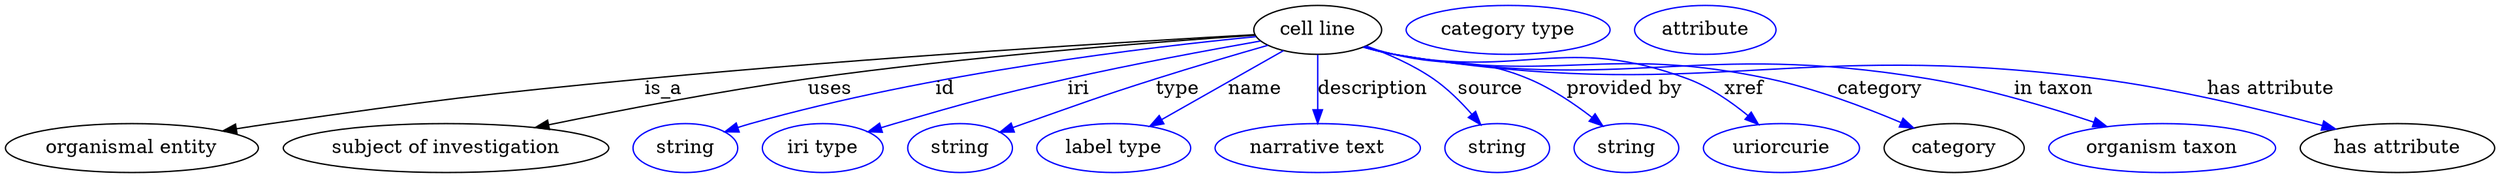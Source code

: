 digraph {
	graph [bb="0,0,1830.4,123"];
	node [label="\N"];
	"cell line"	[height=0.5,
		label="cell line",
		pos="964.94,105",
		width=1.2999];
	"organismal entity"	[height=0.5,
		pos="92.942,18",
		width=2.5817];
	"cell line" -> "organismal entity"	[label=is_a,
		lp="483.94,61.5",
		pos="e,159.81,30.594 918.82,101.49 831.22,96.564 634.82,84.712 469.94,69 347.4,57.322 316.8,53.457 194.94,36 186.77,34.829 178.24,33.53 \
169.74,32.186"];
	"subject of investigation"	[height=0.5,
		pos="323.94,18",
		width=3.3219];
	"cell line" -> "subject of investigation"	[label=uses,
		lp="606.44,61.5",
		pos="e,389.52,33.084 919.18,101.1 848.38,96.311 708.12,85.585 589.94,69 525.35,59.935 452.6,46.001 399.53,35.143"];
	id	[color=blue,
		height=0.5,
		label=string,
		pos="499.94,18",
		width=1.0652];
	"cell line" -> id	[color=blue,
		label=id,
		lp="690.94,61.5",
		pos="e,528.94,29.948 919.78,100.04 842.46,92.517 680.28,73.445 547.94,36 544.84,35.121 541.64,34.148 538.44,33.124",
		style=solid];
	iri	[color=blue,
		height=0.5,
		label="iri type",
		pos="600.94,18",
		width=1.2277];
	"cell line" -> iri	[color=blue,
		label=iri,
		lp="788.94,61.5",
		pos="e,634.57,29.865 923.12,96.883 885.72,90.319 829.47,79.957 780.94,69 724.47,56.251 710.57,52.03 654.94,36 651.43,34.988 647.8,33.911 \
644.16,32.81",
		style=solid];
	type	[color=blue,
		height=0.5,
		label=string,
		pos="701.94,18",
		width=1.0652];
	"cell line" -> type	[color=blue,
		label=type,
		lp="861.94,61.5",
		pos="e,731.24,29.697 928.36,93.671 904.76,86.901 873.45,77.72 845.94,69 802.53,55.239 791.91,51.079 748.94,36 746.26,35.057 743.49,34.077 \
740.7,33.084",
		style=solid];
	name	[color=blue,
		height=0.5,
		label="label type",
		pos="814.94,18",
		width=1.5707];
	"cell line" -> name	[color=blue,
		label=name,
		lp="918.94,61.5",
		pos="e,841.39,33.99 939.84,89.773 915.33,75.888 877.83,54.636 850.31,39.042",
		style=solid];
	description	[color=blue,
		height=0.5,
		label="narrative text",
		pos="964.94,18",
		width=2.0943];
	"cell line" -> description	[color=blue,
		label=description,
		lp="1005.4,61.5",
		pos="e,964.94,36.175 964.94,86.799 964.94,75.163 964.94,59.548 964.94,46.237",
		style=solid];
	source	[color=blue,
		height=0.5,
		label=string,
		pos="1096.9,18",
		width=1.0652];
	"cell line" -> source	[color=blue,
		label=source,
		lp="1091.9,61.5",
		pos="e,1084.8,35.129 1000.6,93.17 1016.5,87.394 1035,79.325 1049.9,69 1060.4,61.784 1070.3,51.893 1078.3,42.813",
		style=solid];
	"provided by"	[color=blue,
		height=0.5,
		label=string,
		pos="1191.9,18",
		width=1.0652];
	"cell line" -> "provided by"	[color=blue,
		label="provided by",
		lp="1190.4,61.5",
		pos="e,1174.6,34.278 999.72,92.766 1006.7,90.701 1014,88.672 1020.9,87 1064.4,76.487 1078.6,86.144 1119.9,69 1136.7,62.061 1153.4,50.776 \
1166.5,40.681",
		style=solid];
	xref	[color=blue,
		height=0.5,
		label=uriorcurie,
		pos="1305.9,18",
		width=1.5887];
	"cell line" -> xref	[color=blue,
		label=xref,
		lp="1278.4,61.5",
		pos="e,1289.1,35.326 998.71,92.494 1006,90.374 1013.7,88.393 1020.9,87 1115.6,68.907 1146.6,102.49 1236.9,69 1253.2,62.966 1269.1,51.964 \
1281.5,41.813",
		style=solid];
	category	[height=0.5,
		pos="1432.9,18",
		width=1.4263];
	"cell line" -> category	[color=blue,
		label=category,
		lp="1378.4,61.5",
		pos="e,1403.2,32.78 998.69,92.393 1006,90.28 1013.6,88.327 1020.9,87 1141.9,65.001 1176.7,94.471 1296.9,69 1330.6,61.874 1367.1,48.1 \
1393.8,36.81",
		style=solid];
	"in taxon"	[color=blue,
		height=0.5,
		label="organism taxon",
		pos="1585.9,18",
		width=2.3109];
	"cell line" -> "in taxon"	[color=blue,
		label="in taxon",
		lp="1505.9,61.5",
		pos="e,1545.2,33.811 998.37,92.372 1005.7,90.232 1013.5,88.274 1020.9,87 1193.3,57.375 1241.4,97.605 1413.9,69 1455.7,62.078 1501.6,48.388 \
1535.5,37.081",
		style=solid];
	"has attribute"	[height=0.5,
		pos="1758.9,18",
		width=1.9859];
	"cell line" -> "has attribute"	[color=blue,
		label="has attribute",
		lp="1665.9,61.5",
		pos="e,1713.5,31.983 998.36,92.31 1005.7,90.174 1013.5,88.233 1020.9,87 1248.2,49.223 1310.5,98.658 1538.9,69 1595.8,61.616 1659.6,46.321 \
1703.8,34.581",
		style=solid];
	"named thing_category"	[color=blue,
		height=0.5,
		label="category type",
		pos="1104.9,105",
		width=2.0762];
	"organismal entity_has attribute"	[color=blue,
		height=0.5,
		label=attribute,
		pos="1249.9,105",
		width=1.4443];
}
